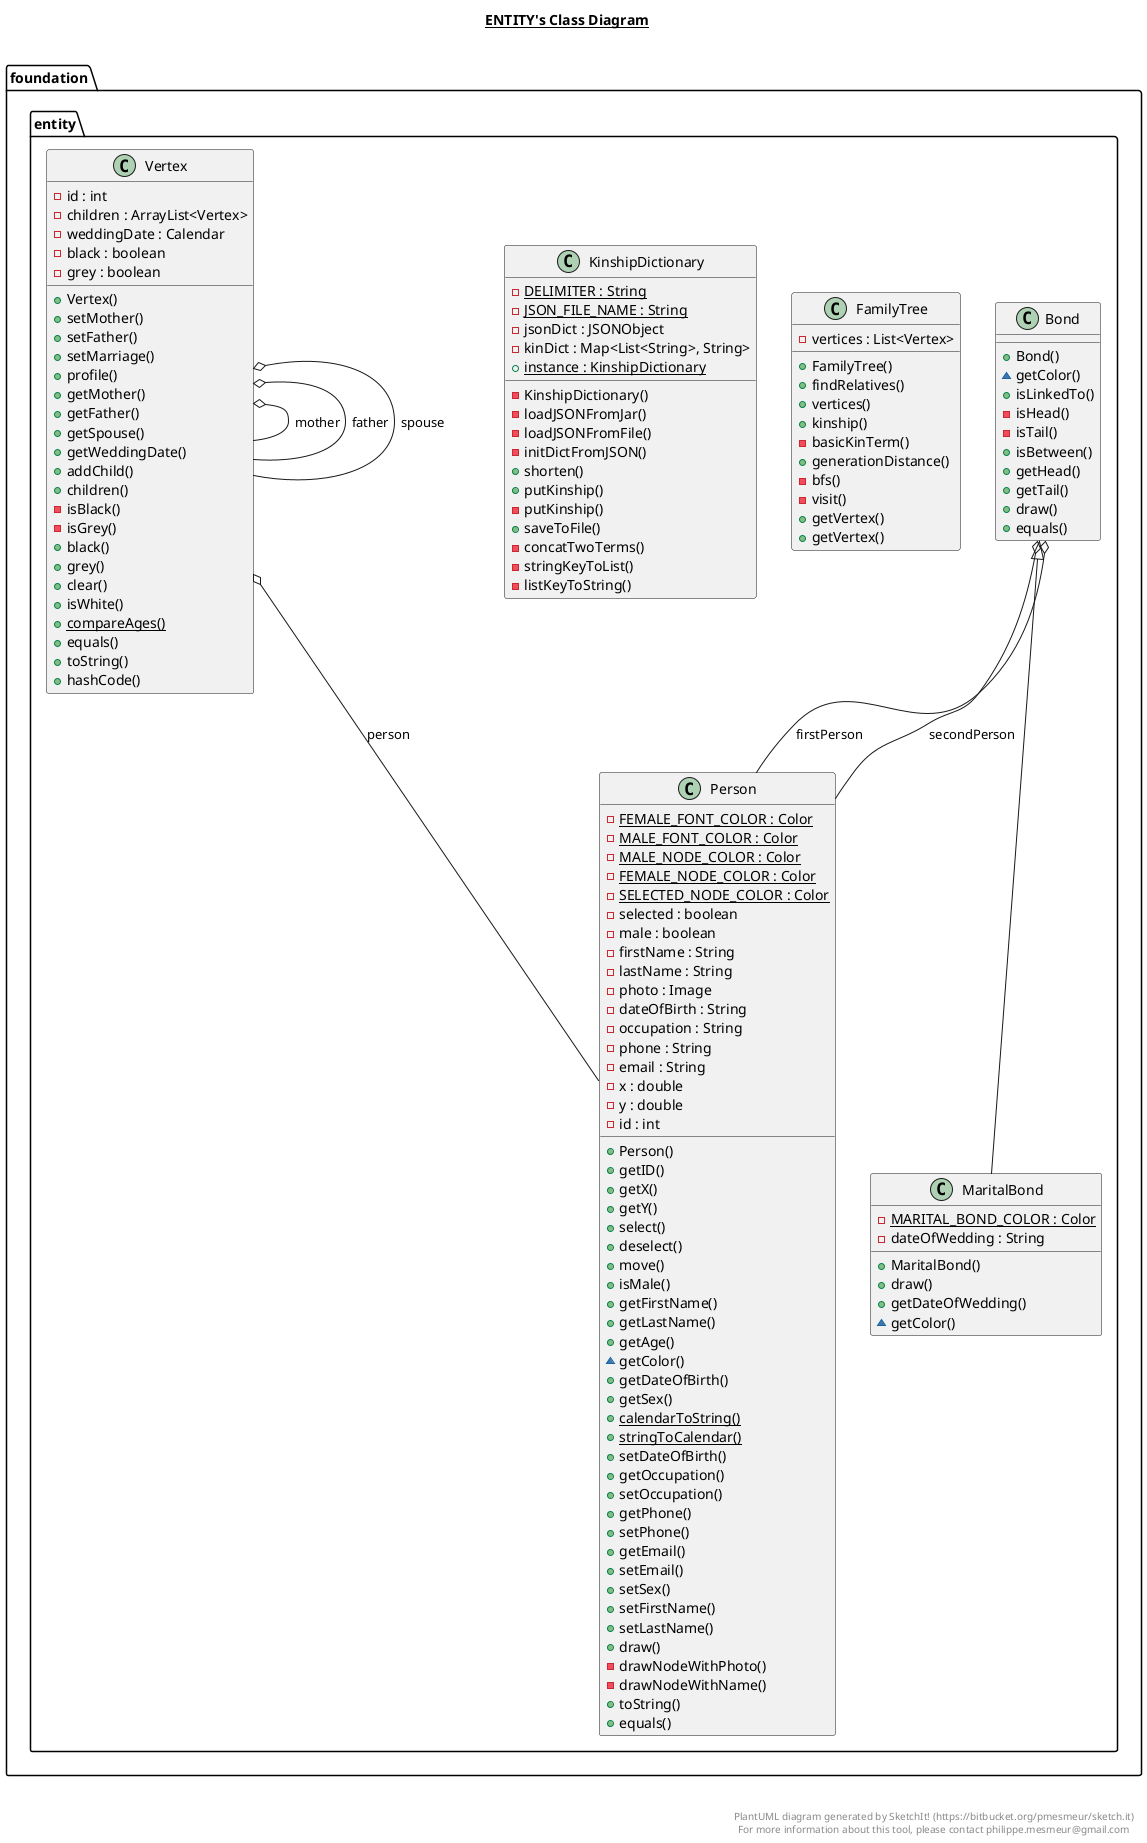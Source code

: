 @startuml

title __ENTITY's Class Diagram__\n

  package foundation {
    package foundation.entity {
      class Bond {
          + Bond()
          ~ getColor()
          + isLinkedTo()
          - isHead()
          - isTail()
          + isBetween()
          + getHead()
          + getTail()
          + draw()
          + equals()
      }
    }
  }
  

  package foundation {
    package foundation.entity {
      class FamilyTree {
          - vertices : List<Vertex>
          + FamilyTree()
          + findRelatives()
          + vertices()
          + kinship()
          - basicKinTerm()
          + generationDistance()
          - bfs()
          - visit()
          + getVertex()
          + getVertex()
      }
    }
  }
  

  package foundation {
    package foundation.entity {
      class KinshipDictionary {
          {static} - DELIMITER : String
          {static} - JSON_FILE_NAME : String
          - jsonDict : JSONObject
          - kinDict : Map<List<String>, String>
          {static} + instance : KinshipDictionary
          - KinshipDictionary()
          - loadJSONFromJar()
          - loadJSONFromFile()
          - initDictFromJSON()
          + shorten()
          + putKinship()
          - putKinship()
          + saveToFile()
          - concatTwoTerms()
          - stringKeyToList()
          - listKeyToString()
      }
    }
  }
  

  package foundation {
    package foundation.entity {
      class MaritalBond {
          {static} - MARITAL_BOND_COLOR : Color
          - dateOfWedding : String
          + MaritalBond()
          + draw()
          + getDateOfWedding()
          ~ getColor()
      }
    }
  }
  

  package foundation {
    package foundation.entity {
      class Person {
          {static} - FEMALE_FONT_COLOR : Color
          {static} - MALE_FONT_COLOR : Color
          {static} - MALE_NODE_COLOR : Color
          {static} - FEMALE_NODE_COLOR : Color
          {static} - SELECTED_NODE_COLOR : Color
          - selected : boolean
          - male : boolean
          - firstName : String
          - lastName : String
          - photo : Image
          - dateOfBirth : String
          - occupation : String
          - phone : String
          - email : String
          - x : double
          - y : double
          - id : int
          + Person()
          + getID()
          + getX()
          + getY()
          + select()
          + deselect()
          + move()
          + isMale()
          + getFirstName()
          + getLastName()
          + getAge()
          ~ getColor()
          + getDateOfBirth()
          + getSex()
          {static} + calendarToString()
          {static} + stringToCalendar()
          + setDateOfBirth()
          + getOccupation()
          + setOccupation()
          + getPhone()
          + setPhone()
          + getEmail()
          + setEmail()
          + setSex()
          + setFirstName()
          + setLastName()
          + draw()
          - drawNodeWithPhoto()
          - drawNodeWithName()
          + toString()
          + equals()
      }
    }
  }
  

  package foundation {
    package foundation.entity {
      class Vertex {
          - id : int
          - children : ArrayList<Vertex>
          - weddingDate : Calendar
          - black : boolean
          - grey : boolean
          + Vertex()
          + setMother()
          + setFather()
          + setMarriage()
          + profile()
          + getMother()
          + getFather()
          + getSpouse()
          + getWeddingDate()
          + addChild()
          + children()
          - isBlack()
          - isGrey()
          + black()
          + grey()
          + clear()
          + isWhite()
          {static} + compareAges()
          + equals()
          + toString()
          + hashCode()
      }
    }
  }
  

  Bond o-- Person : firstPerson
  Bond o-- Person : secondPerson
  MaritalBond -up-|> Bond
  Vertex o-- Person : person
  Vertex o-- Vertex : mother
  Vertex o-- Vertex : father
  Vertex o-- Vertex : spouse


right footer


PlantUML diagram generated by SketchIt! (https://bitbucket.org/pmesmeur/sketch.it)
For more information about this tool, please contact philippe.mesmeur@gmail.com
endfooter

@enduml
